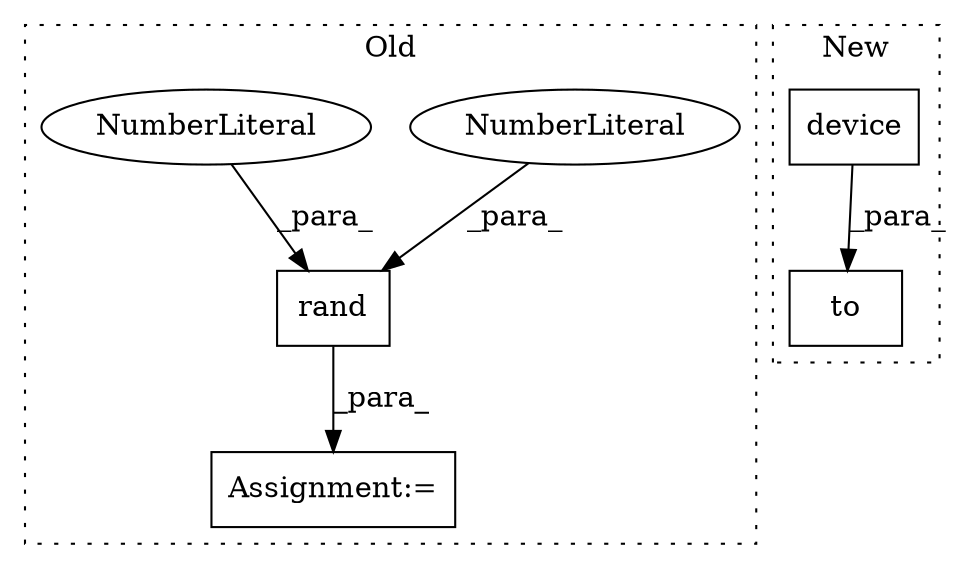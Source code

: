 digraph G {
subgraph cluster0 {
1 [label="rand" a="32" s="356,375" l="5,1" shape="box"];
3 [label="NumberLiteral" a="34" s="372" l="1" shape="ellipse"];
4 [label="Assignment:=" a="7" s="349" l="1" shape="box"];
5 [label="NumberLiteral" a="34" s="374" l="1" shape="ellipse"];
label = "Old";
style="dotted";
}
subgraph cluster1 {
2 [label="device" a="32" s="388,406" l="7,1" shape="box"];
6 [label="to" a="32" s="379,407" l="3,1" shape="box"];
label = "New";
style="dotted";
}
1 -> 4 [label="_para_"];
2 -> 6 [label="_para_"];
3 -> 1 [label="_para_"];
5 -> 1 [label="_para_"];
}